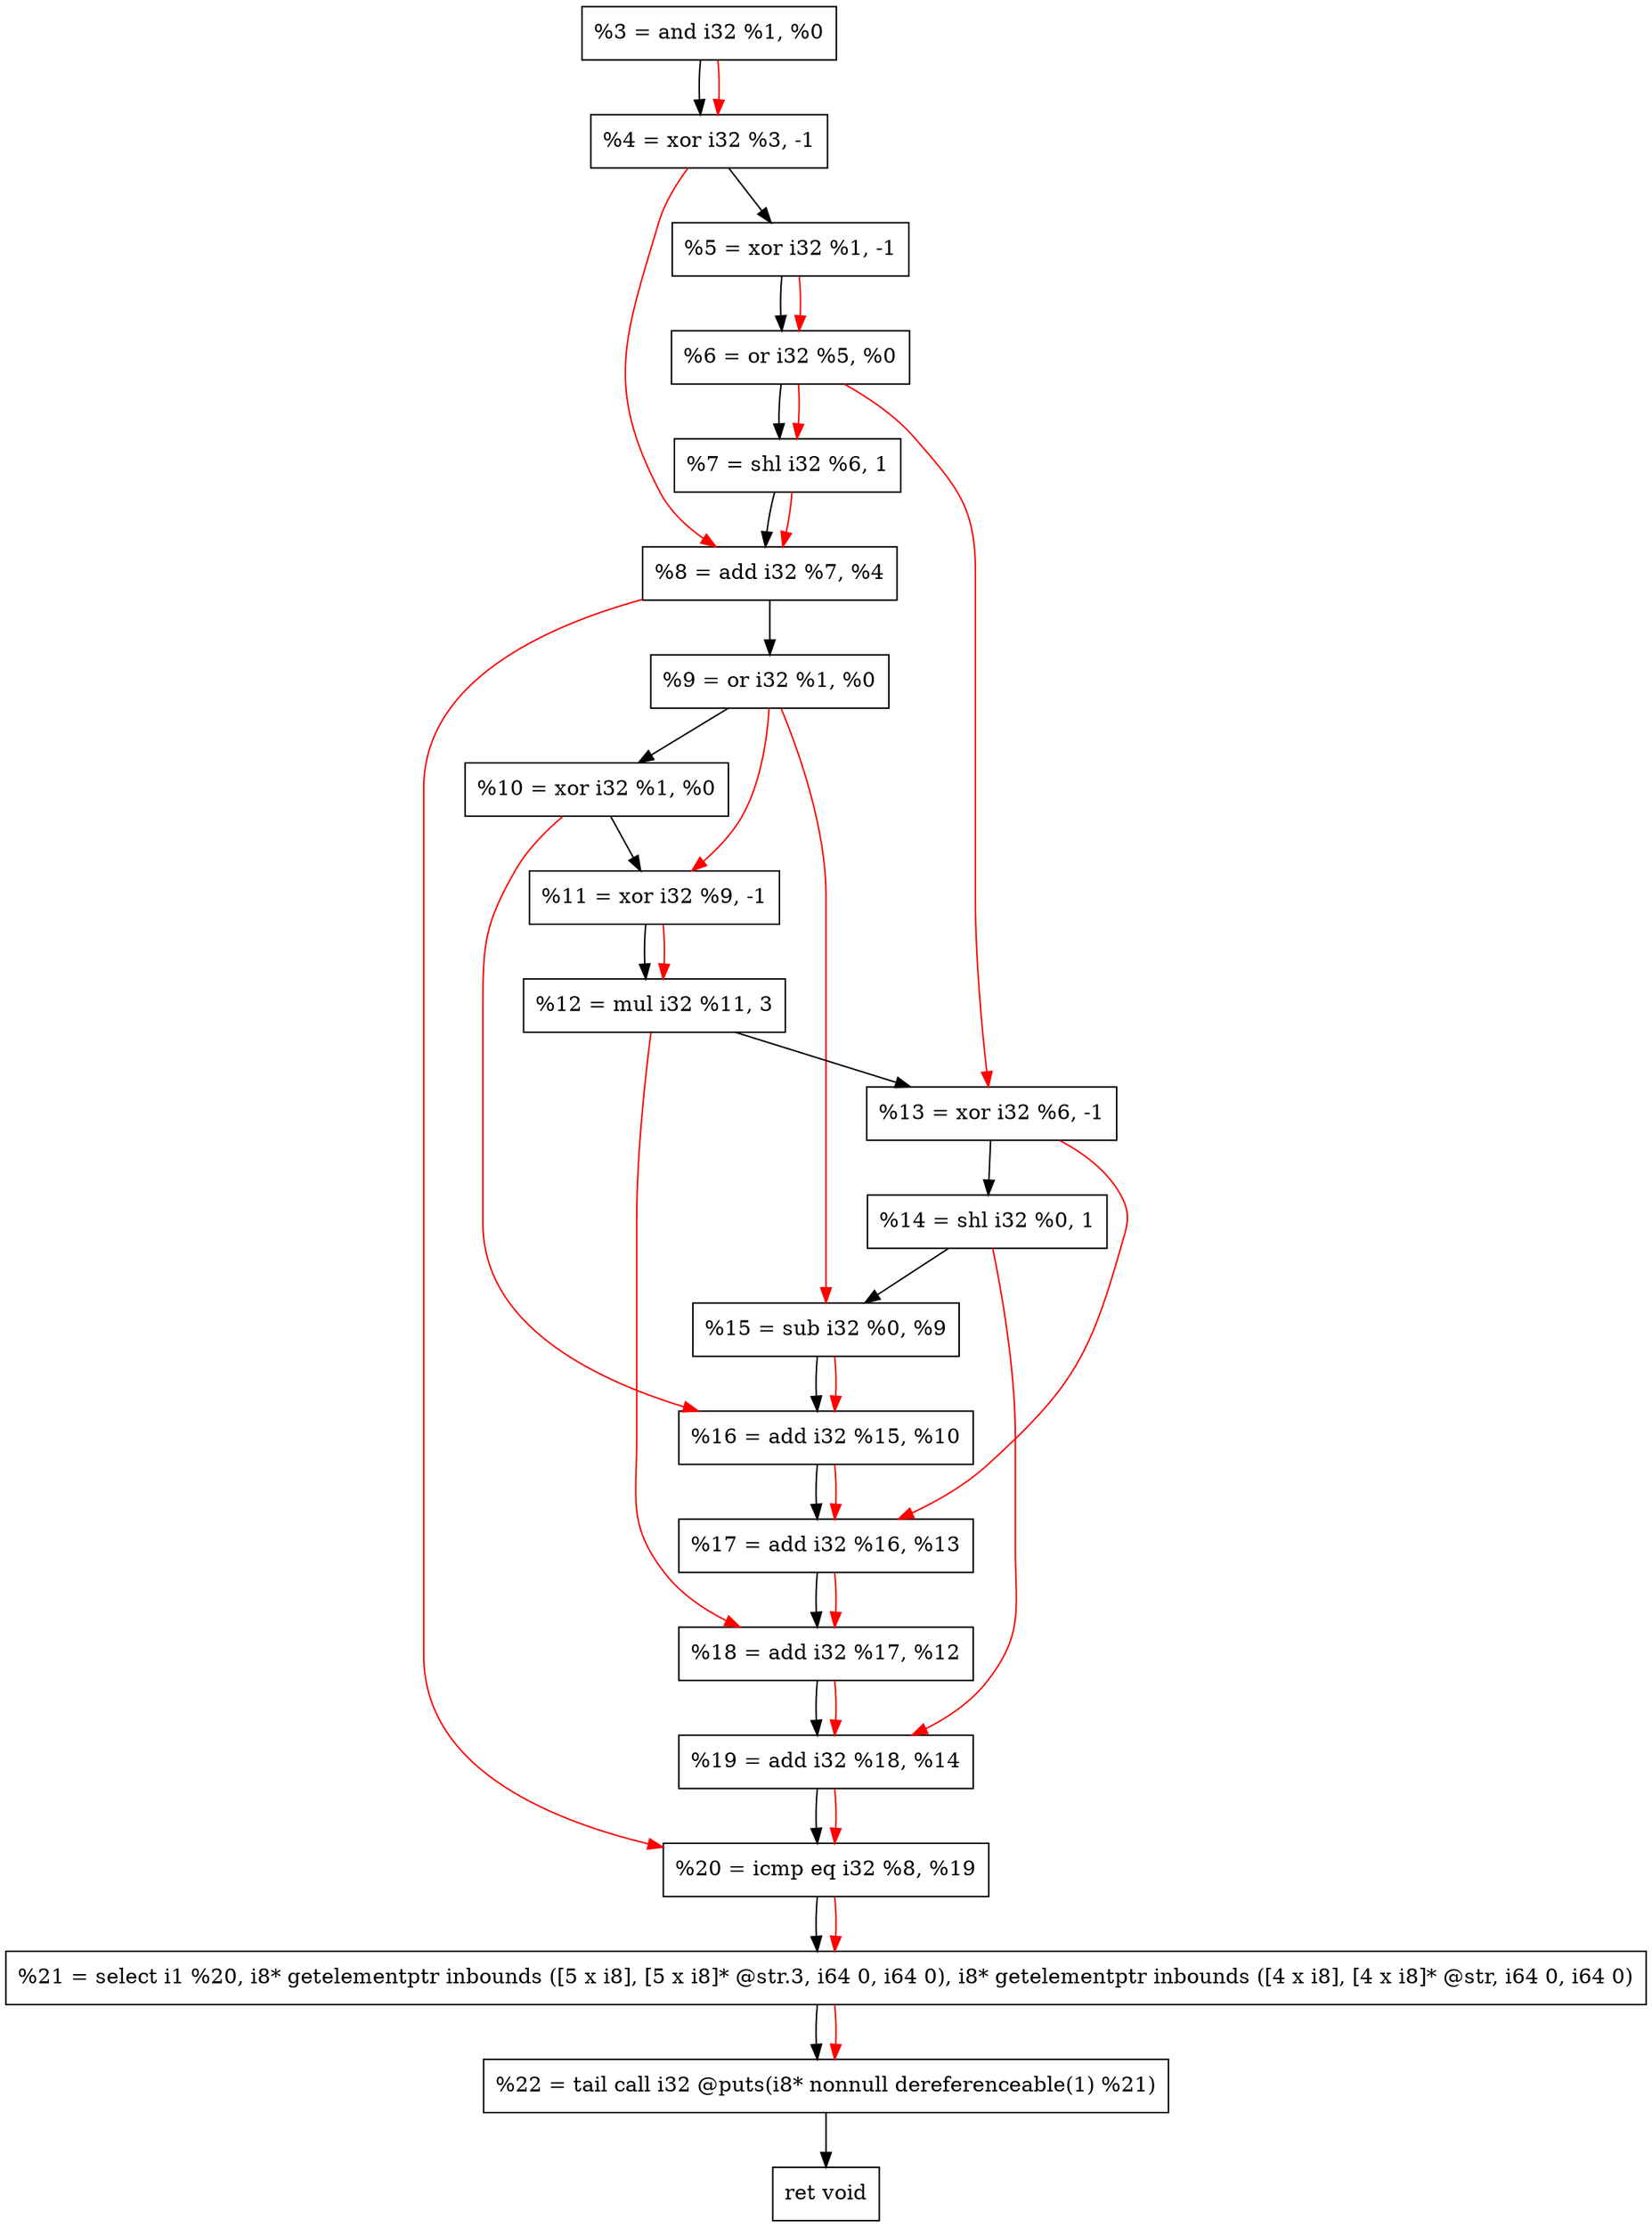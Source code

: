 digraph "DFG for'crackme' function" {
	Node0x1052410[shape=record, label="  %3 = and i32 %1, %0"];
	Node0x1052ac0[shape=record, label="  %4 = xor i32 %3, -1"];
	Node0x1052b80[shape=record, label="  %5 = xor i32 %1, -1"];
	Node0x1052bf0[shape=record, label="  %6 = or i32 %5, %0"];
	Node0x1052c60[shape=record, label="  %7 = shl i32 %6, 1"];
	Node0x1052cd0[shape=record, label="  %8 = add i32 %7, %4"];
	Node0x1052d40[shape=record, label="  %9 = or i32 %1, %0"];
	Node0x1052db0[shape=record, label="  %10 = xor i32 %1, %0"];
	Node0x1052e20[shape=record, label="  %11 = xor i32 %9, -1"];
	Node0x1052ec0[shape=record, label="  %12 = mul i32 %11, 3"];
	Node0x1052f30[shape=record, label="  %13 = xor i32 %6, -1"];
	Node0x1052fa0[shape=record, label="  %14 = shl i32 %0, 1"];
	Node0x1053010[shape=record, label="  %15 = sub i32 %0, %9"];
	Node0x1053080[shape=record, label="  %16 = add i32 %15, %10"];
	Node0x10530f0[shape=record, label="  %17 = add i32 %16, %13"];
	Node0x1053160[shape=record, label="  %18 = add i32 %17, %12"];
	Node0x10531d0[shape=record, label="  %19 = add i32 %18, %14"];
	Node0x1053240[shape=record, label="  %20 = icmp eq i32 %8, %19"];
	Node0xff3268[shape=record, label="  %21 = select i1 %20, i8* getelementptr inbounds ([5 x i8], [5 x i8]* @str.3, i64 0, i64 0), i8* getelementptr inbounds ([4 x i8], [4 x i8]* @str, i64 0, i64 0)"];
	Node0x10536e0[shape=record, label="  %22 = tail call i32 @puts(i8* nonnull dereferenceable(1) %21)"];
	Node0x1053730[shape=record, label="  ret void"];
	Node0x1052410 -> Node0x1052ac0;
	Node0x1052ac0 -> Node0x1052b80;
	Node0x1052b80 -> Node0x1052bf0;
	Node0x1052bf0 -> Node0x1052c60;
	Node0x1052c60 -> Node0x1052cd0;
	Node0x1052cd0 -> Node0x1052d40;
	Node0x1052d40 -> Node0x1052db0;
	Node0x1052db0 -> Node0x1052e20;
	Node0x1052e20 -> Node0x1052ec0;
	Node0x1052ec0 -> Node0x1052f30;
	Node0x1052f30 -> Node0x1052fa0;
	Node0x1052fa0 -> Node0x1053010;
	Node0x1053010 -> Node0x1053080;
	Node0x1053080 -> Node0x10530f0;
	Node0x10530f0 -> Node0x1053160;
	Node0x1053160 -> Node0x10531d0;
	Node0x10531d0 -> Node0x1053240;
	Node0x1053240 -> Node0xff3268;
	Node0xff3268 -> Node0x10536e0;
	Node0x10536e0 -> Node0x1053730;
edge [color=red]
	Node0x1052410 -> Node0x1052ac0;
	Node0x1052b80 -> Node0x1052bf0;
	Node0x1052bf0 -> Node0x1052c60;
	Node0x1052c60 -> Node0x1052cd0;
	Node0x1052ac0 -> Node0x1052cd0;
	Node0x1052d40 -> Node0x1052e20;
	Node0x1052e20 -> Node0x1052ec0;
	Node0x1052bf0 -> Node0x1052f30;
	Node0x1052d40 -> Node0x1053010;
	Node0x1053010 -> Node0x1053080;
	Node0x1052db0 -> Node0x1053080;
	Node0x1053080 -> Node0x10530f0;
	Node0x1052f30 -> Node0x10530f0;
	Node0x10530f0 -> Node0x1053160;
	Node0x1052ec0 -> Node0x1053160;
	Node0x1053160 -> Node0x10531d0;
	Node0x1052fa0 -> Node0x10531d0;
	Node0x1052cd0 -> Node0x1053240;
	Node0x10531d0 -> Node0x1053240;
	Node0x1053240 -> Node0xff3268;
	Node0xff3268 -> Node0x10536e0;
}

